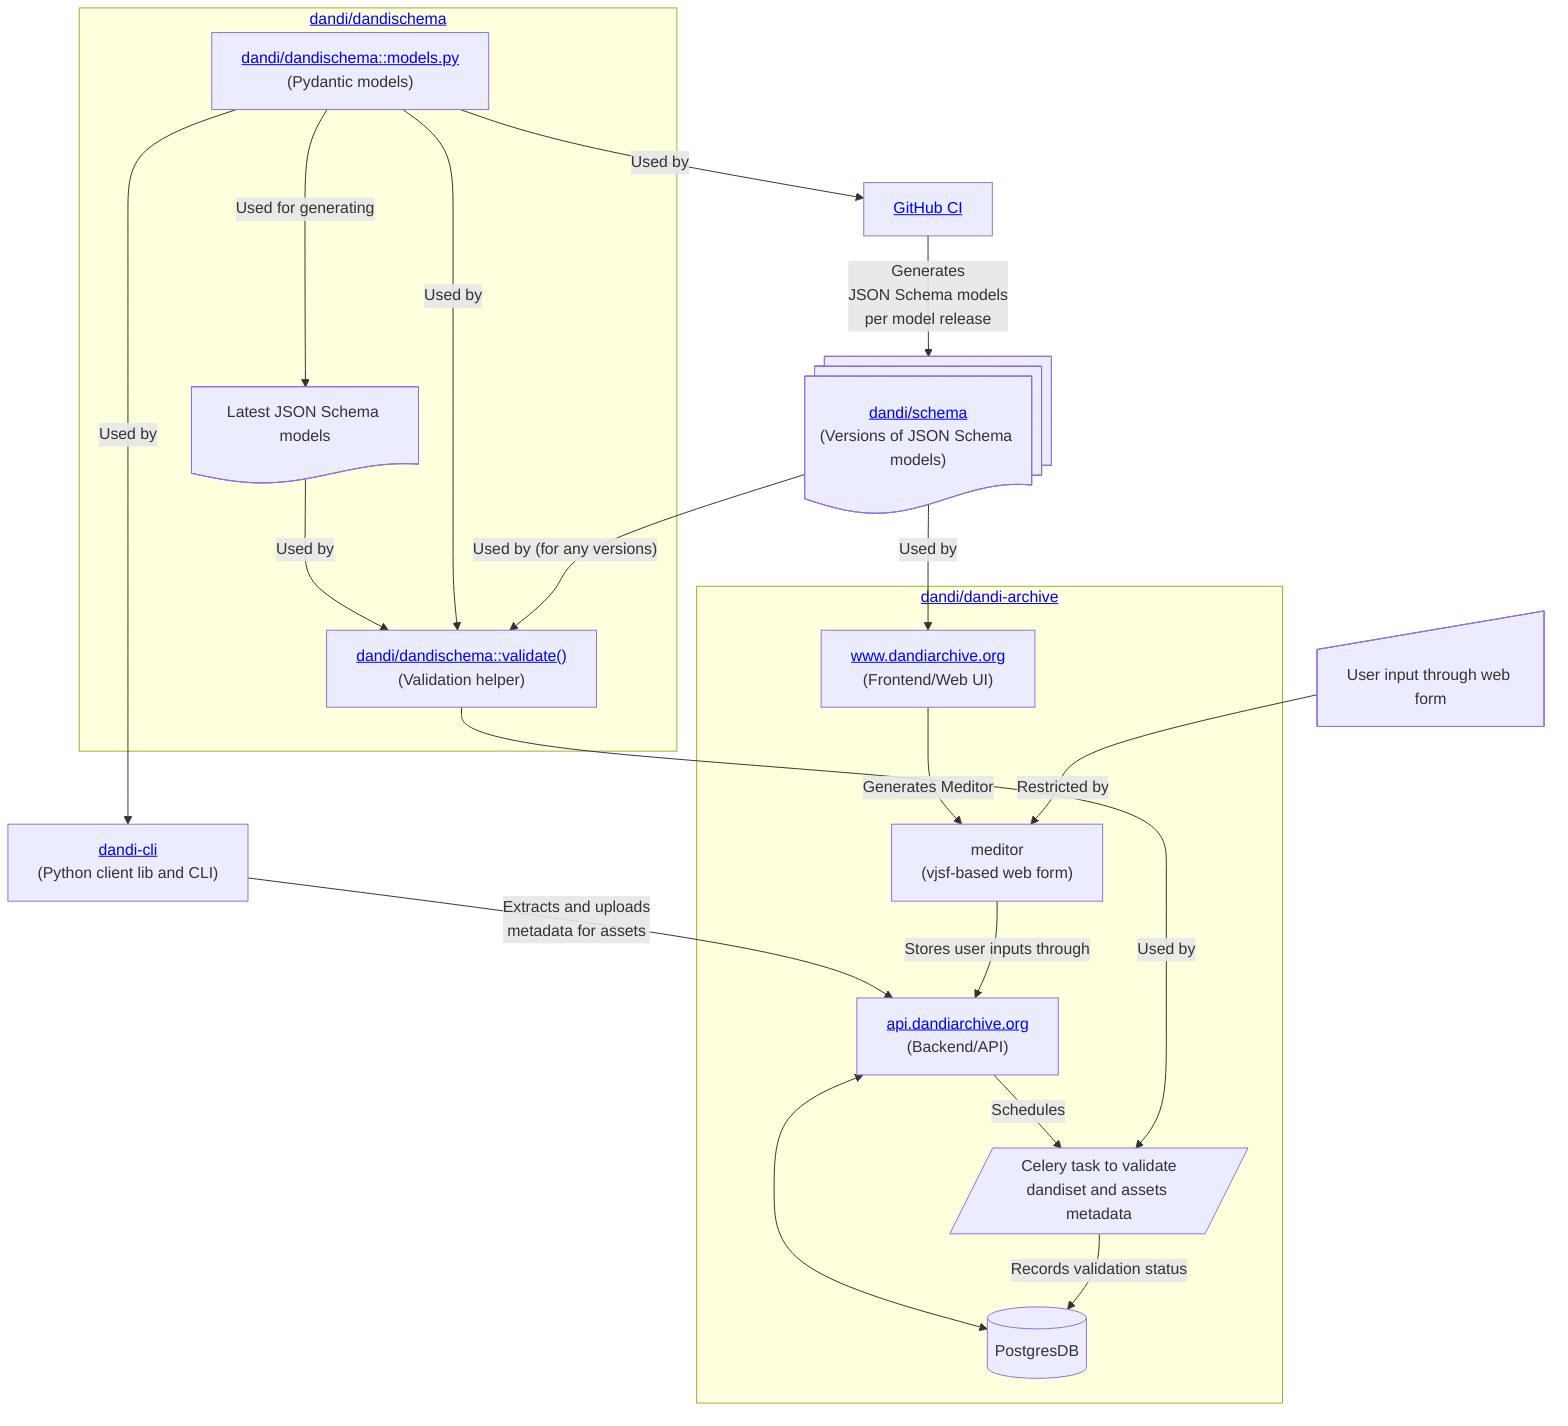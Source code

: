flowchart TD
    dandi_json["<a href='https://github.com/dandi/schema'>dandi/schema</a><br/>(Versions of JSON Schema models)"]@{ shape: docs }
    dandi_cli["<a href='https://github.com/dandi/dandi-cli'>dandi-cli</a><br/>(Python client lib and CLI)"]
    ci[<a href='https://github.com/dandi/dandi-schema/blob/master/.github/workflows/release.yml'>GitHub CI</a>]
    web_input["User input through web form"]@{ shape: manual-input }

    subgraph "<a href='https://github.com/dandi/dandi-schema'>dandi/dandischema</a>"
        %% nodes
        dandi_pydantic["<a href='https://github.com/dandi/dandi-schema/blob/master/dandischema/models.py'>dandi/dandischema::models.py</a><br/>(Pydantic models)"]
        dandi_validate["<a href='https://github.com/dandi/dandi-schema/blob/c3007768e002c9f51ea37b5e6b3628f7f7f20943/dandischema/metadata.py#L195'>dandi/dandischema::validate()</a><br/>(Validation helper)"]
        dandi_json_runtime[Latest JSON Schema models]@{ shape: doc }

        %% edges
        dandi_pydantic -->|Used for generating| dandi_json_runtime -->|Used by| dandi_validate
    end

    subgraph "<a href='https://github.com/dandi/dandi-archive'>dandi/dandi-archive</a>"
        %% nodes
        dandi_archive_db[(PostgresDB)]
        dandi_archive_backend["<a href='https://api.dandiarchive.org'>api.dandiarchive.org</a><br/>(Backend/API)"]
        dandi_archive_frontend["<a href='https://www.dandiarchive.org'>www.dandiarchive.org</a><br/>(Frontend/Web UI)"]
        %% user_input_data["User input data"]@{ shape: manual-input }
        meditor["meditor<br/>(vjsf-based web form)"]
        dandi_archive_validate[/Celery task to validate<br/>dandiset and assets metadata/]
    end

    dandi_pydantic -->|Used by| ci -->|Generates<br/> JSON Schema models<br/> per model release| dandi_json

    %% dandi/dandischema does use JSON schema models during validation

    dandi_pydantic -->|Used by| dandi_cli
    dandi_pydantic -->|Used by| dandi_validate
    dandi_json -->|"Used by (for any versions)"| dandi_validate

    dandi_archive_backend --> |Schedules| dandi_archive_validate
    dandi_archive_backend <--->  dandi_archive_db
    dandi_validate -->|Used by| dandi_archive_validate
    %%?? dandi_validate -->|Used by| dandi_cli

    %% dandi_json -->|Used by| dandi_archive_backend
    dandi_json -->|Used by| dandi_archive_frontend


    %% datasets[NWB/BIDS]
    %% user_input_data --> |Expressed as| datasets
    %%  datasets --> |Extracts metadata by| dandi_cli
    dandi_cli --> |Extracts and uploads<br/>metadata for assets| dandi_archive_backend
    %% We always upload Asset pyndatic model, but it might be minimally
    %% populated if there was an error while extracting metadata

    dandi_archive_frontend --> |Generates Meditor| meditor
    web_input --> | Restricted by| meditor
    meditor --> |Stores user inputs through| dandi_archive_backend

    dandi_archive_validate --> |Records validation status| dandi_archive_db